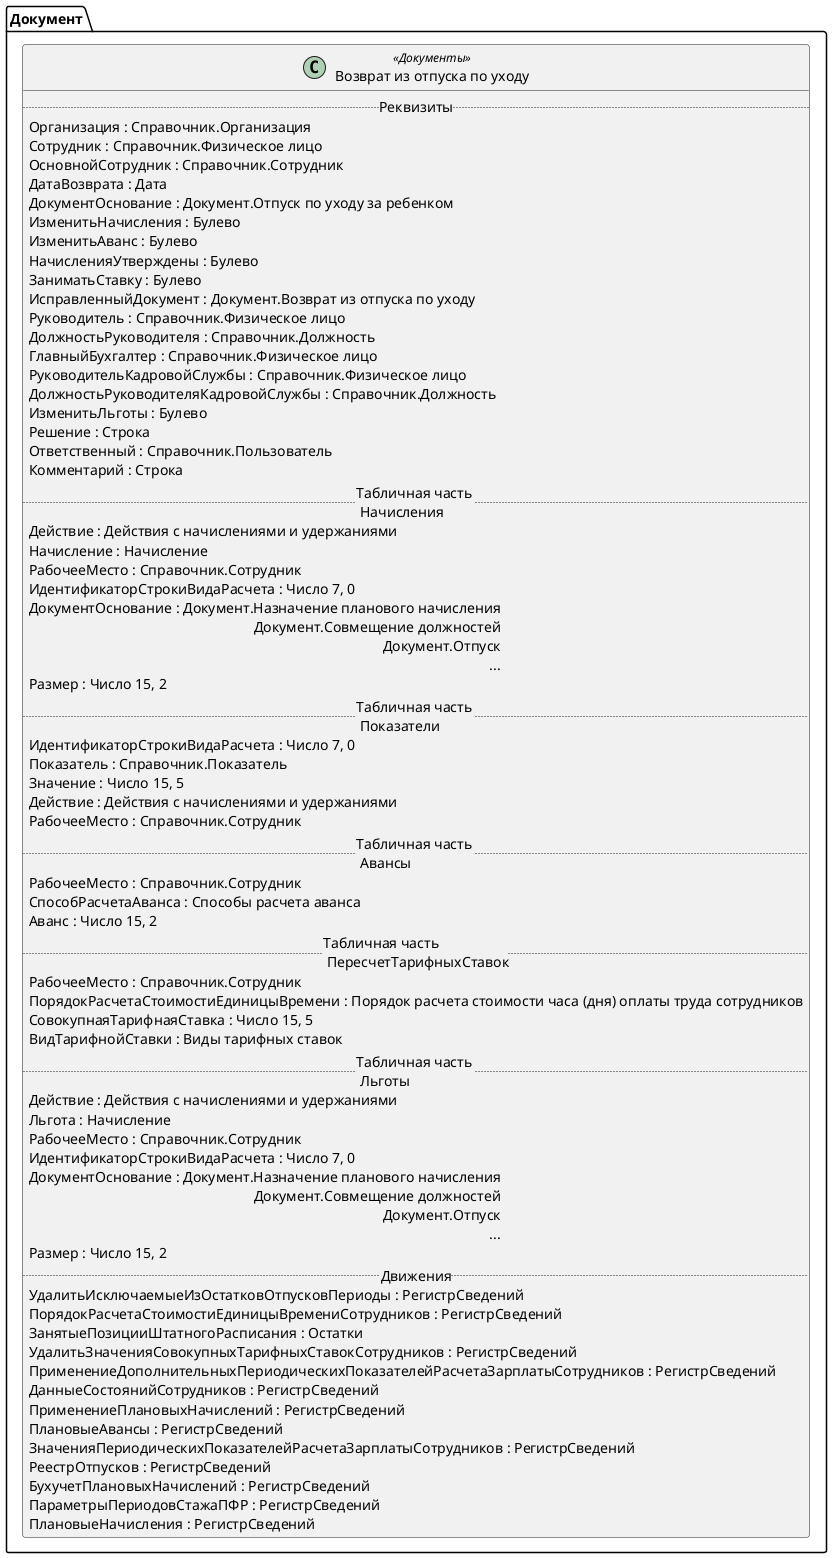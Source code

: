 ﻿@startuml ВозвратИзОтпускаПоУходуЗаРебенком
'!include templates.wsd
'..\include templates.wsd
class Документ.ВозвратИзОтпускаПоУходуЗаРебенком as "Возврат из отпуска по уходу" <<Документы>>
{
..Реквизиты..
Организация : Справочник.Организация
Сотрудник : Справочник.Физическое лицо
ОсновнойСотрудник : Справочник.Сотрудник
ДатаВозврата : Дата
ДокументОснование : Документ.Отпуск по уходу за ребенком
ИзменитьНачисления : Булево
ИзменитьАванс : Булево
НачисленияУтверждены : Булево
ЗаниматьСтавку : Булево
ИсправленныйДокумент : Документ.Возврат из отпуска по уходу
Руководитель : Справочник.Физическое лицо
ДолжностьРуководителя : Справочник.Должность
ГлавныйБухгалтер : Справочник.Физическое лицо
РуководительКадровойСлужбы : Справочник.Физическое лицо
ДолжностьРуководителяКадровойСлужбы : Справочник.Должность
ИзменитьЛьготы : Булево
Решение : Строка
Ответственный : Справочник.Пользователь
Комментарий : Строка
..Табличная часть \n Начисления..
Действие : Действия с начислениями и удержаниями
Начисление : Начисление
РабочееМесто : Справочник.Сотрудник
ИдентификаторСтрокиВидаРасчета : Число 7, 0
ДокументОснование : Документ.Назначение планового начисления\rДокумент.Совмещение должностей\rДокумент.Отпуск\r...
Размер : Число 15, 2
..Табличная часть \n Показатели..
ИдентификаторСтрокиВидаРасчета : Число 7, 0
Показатель : Справочник.Показатель
Значение : Число 15, 5
Действие : Действия с начислениями и удержаниями
РабочееМесто : Справочник.Сотрудник
..Табличная часть \n Авансы..
РабочееМесто : Справочник.Сотрудник
СпособРасчетаАванса : Способы расчета аванса
Аванс : Число 15, 2
..Табличная часть \n ПересчетТарифныхСтавок..
РабочееМесто : Справочник.Сотрудник
ПорядокРасчетаСтоимостиЕдиницыВремени : Порядок расчета стоимости часа (дня) оплаты труда сотрудников
СовокупнаяТарифнаяСтавка : Число 15, 5
ВидТарифнойСтавки : Виды тарифных ставок
..Табличная часть \n Льготы..
Действие : Действия с начислениями и удержаниями
Льгота : Начисление
РабочееМесто : Справочник.Сотрудник
ИдентификаторСтрокиВидаРасчета : Число 7, 0
ДокументОснование : Документ.Назначение планового начисления\rДокумент.Совмещение должностей\rДокумент.Отпуск\r...
Размер : Число 15, 2
..Движения..
УдалитьИсключаемыеИзОстатковОтпусковПериоды : РегистрСведений
ПорядокРасчетаСтоимостиЕдиницыВремениСотрудников : РегистрСведений
ЗанятыеПозицииШтатногоРасписания : Остатки
УдалитьЗначенияСовокупныхТарифныхСтавокСотрудников : РегистрСведений
ПрименениеДополнительныхПериодическихПоказателейРасчетаЗарплатыСотрудников : РегистрСведений
ДанныеСостоянийСотрудников : РегистрСведений
ПрименениеПлановыхНачислений : РегистрСведений
ПлановыеАвансы : РегистрСведений
ЗначенияПериодическихПоказателейРасчетаЗарплатыСотрудников : РегистрСведений
РеестрОтпусков : РегистрСведений
БухучетПлановыхНачислений : РегистрСведений
ПараметрыПериодовСтажаПФР : РегистрСведений
ПлановыеНачисления : РегистрСведений
}
@enduml
